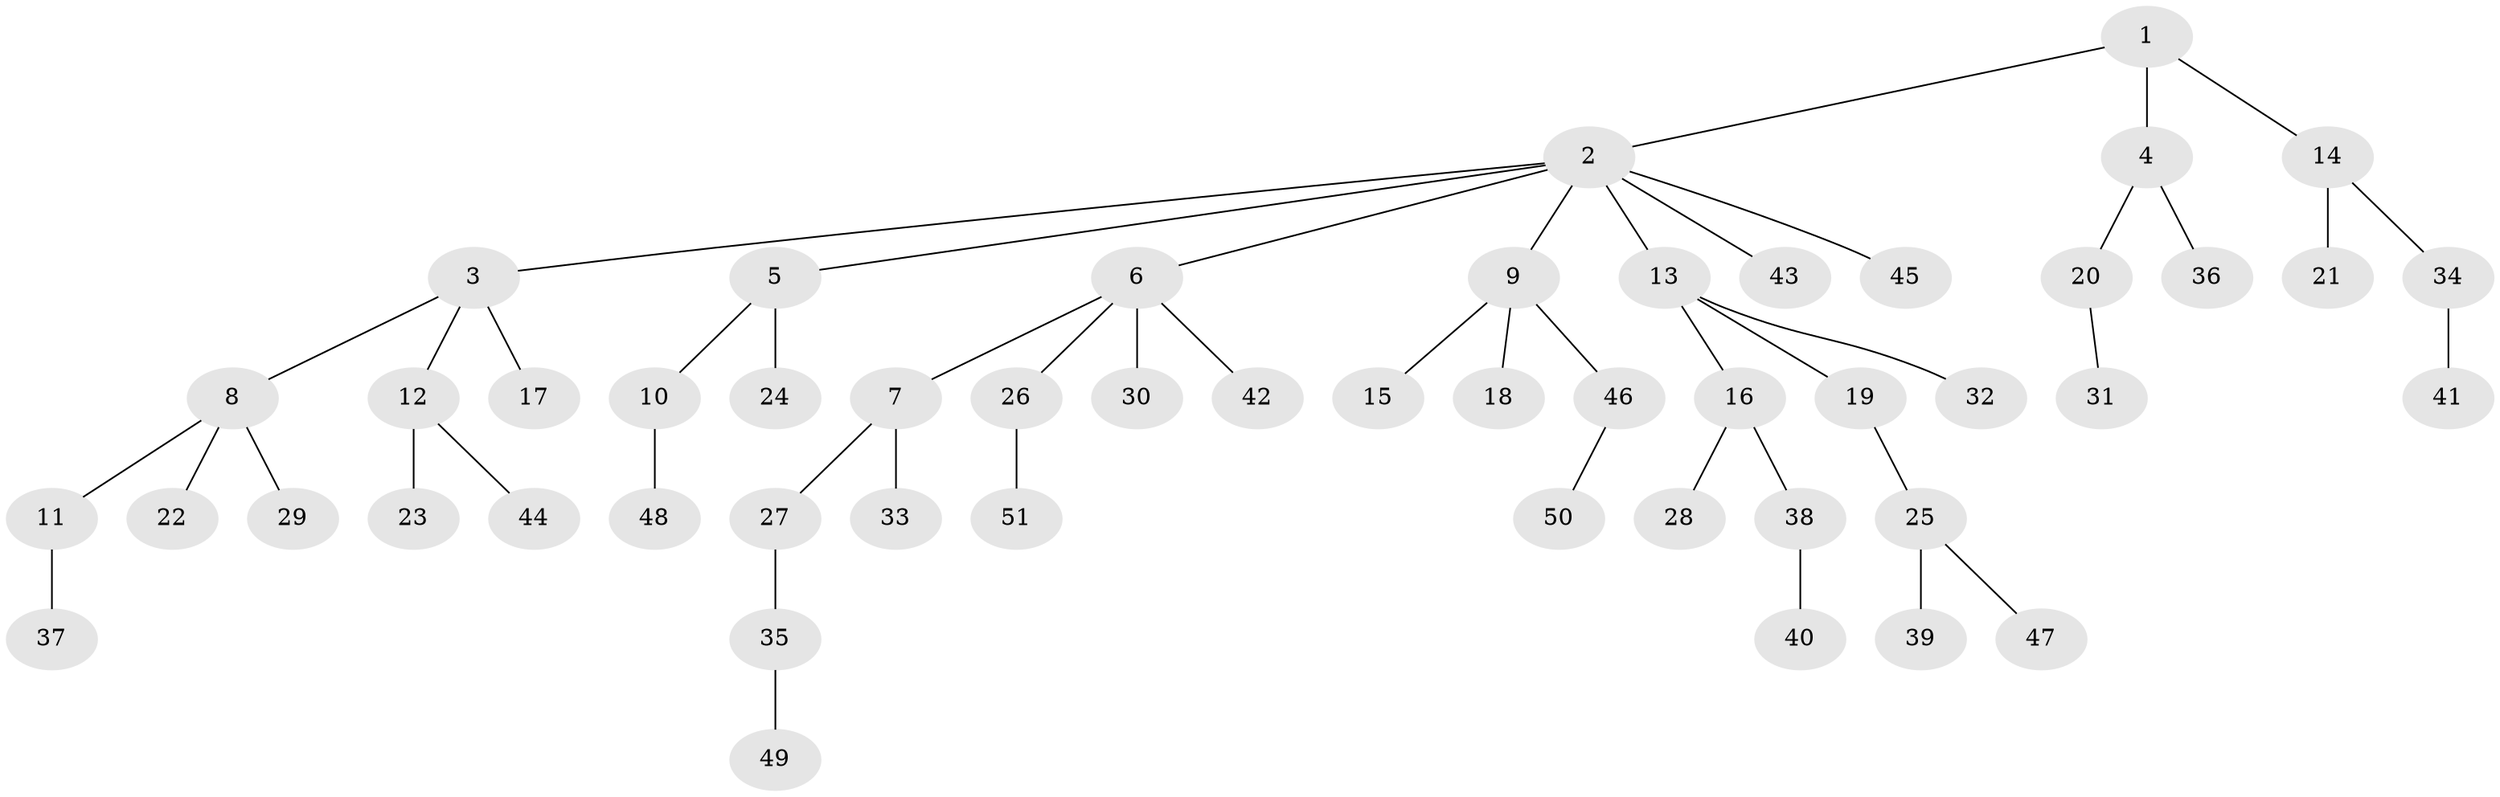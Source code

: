 // Generated by graph-tools (version 1.1) at 2025/53/03/09/25 04:53:10]
// undirected, 51 vertices, 50 edges
graph export_dot {
graph [start="1"]
  node [color=gray90,style=filled];
  1;
  2;
  3;
  4;
  5;
  6;
  7;
  8;
  9;
  10;
  11;
  12;
  13;
  14;
  15;
  16;
  17;
  18;
  19;
  20;
  21;
  22;
  23;
  24;
  25;
  26;
  27;
  28;
  29;
  30;
  31;
  32;
  33;
  34;
  35;
  36;
  37;
  38;
  39;
  40;
  41;
  42;
  43;
  44;
  45;
  46;
  47;
  48;
  49;
  50;
  51;
  1 -- 2;
  1 -- 4;
  1 -- 14;
  2 -- 3;
  2 -- 5;
  2 -- 6;
  2 -- 9;
  2 -- 13;
  2 -- 43;
  2 -- 45;
  3 -- 8;
  3 -- 12;
  3 -- 17;
  4 -- 20;
  4 -- 36;
  5 -- 10;
  5 -- 24;
  6 -- 7;
  6 -- 26;
  6 -- 30;
  6 -- 42;
  7 -- 27;
  7 -- 33;
  8 -- 11;
  8 -- 22;
  8 -- 29;
  9 -- 15;
  9 -- 18;
  9 -- 46;
  10 -- 48;
  11 -- 37;
  12 -- 23;
  12 -- 44;
  13 -- 16;
  13 -- 19;
  13 -- 32;
  14 -- 21;
  14 -- 34;
  16 -- 28;
  16 -- 38;
  19 -- 25;
  20 -- 31;
  25 -- 39;
  25 -- 47;
  26 -- 51;
  27 -- 35;
  34 -- 41;
  35 -- 49;
  38 -- 40;
  46 -- 50;
}
